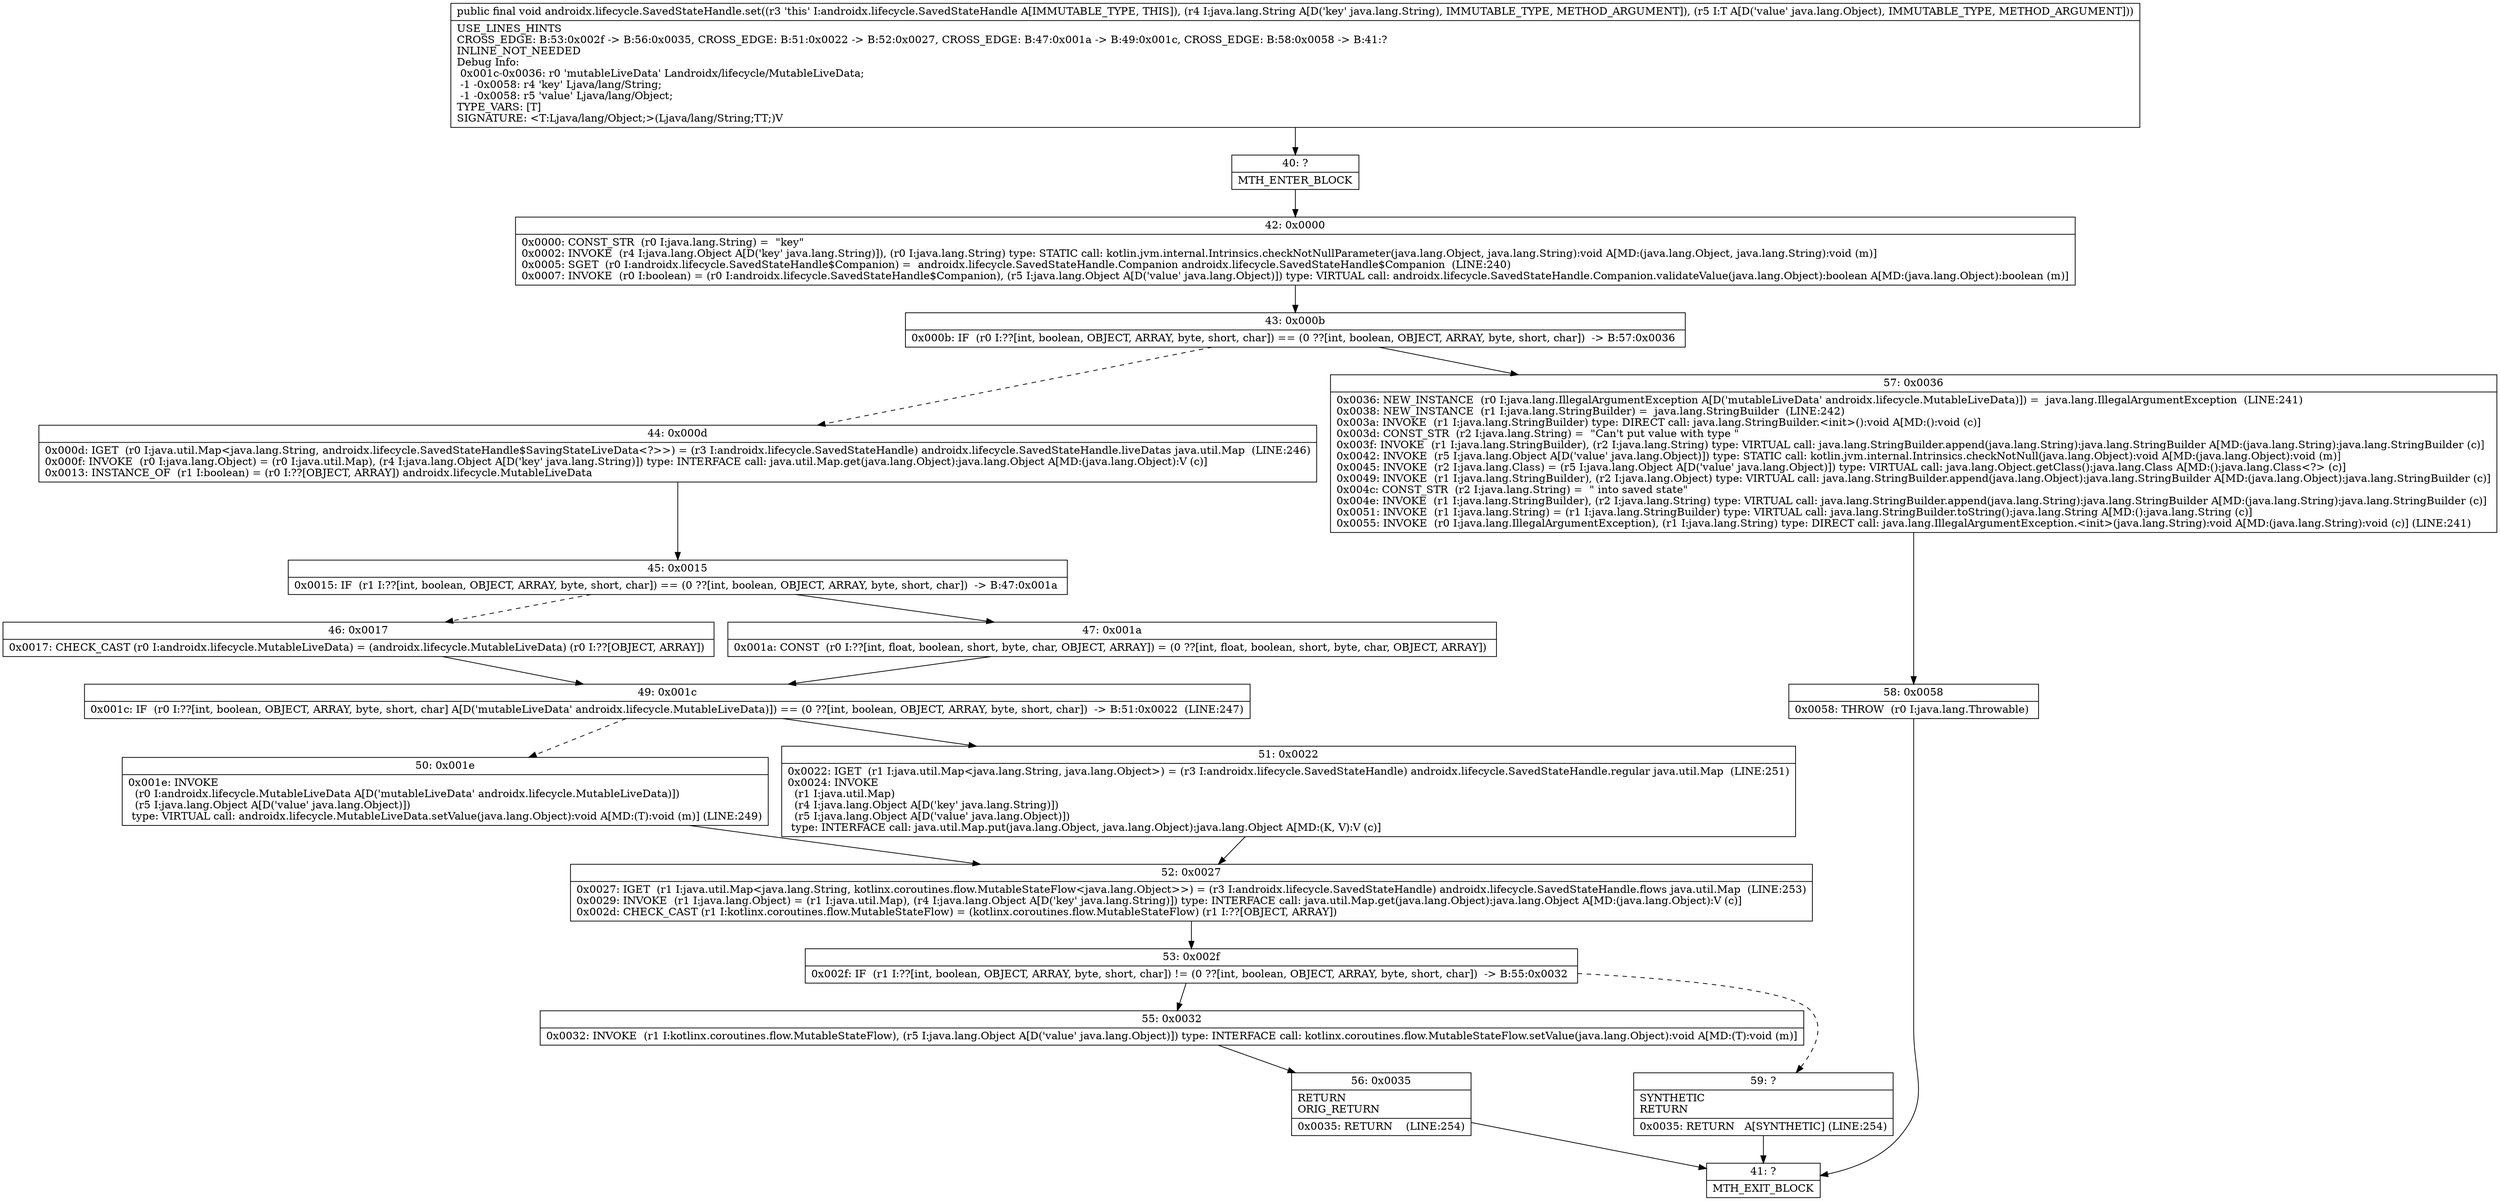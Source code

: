 digraph "CFG forandroidx.lifecycle.SavedStateHandle.set(Ljava\/lang\/String;Ljava\/lang\/Object;)V" {
Node_40 [shape=record,label="{40\:\ ?|MTH_ENTER_BLOCK\l}"];
Node_42 [shape=record,label="{42\:\ 0x0000|0x0000: CONST_STR  (r0 I:java.lang.String) =  \"key\" \l0x0002: INVOKE  (r4 I:java.lang.Object A[D('key' java.lang.String)]), (r0 I:java.lang.String) type: STATIC call: kotlin.jvm.internal.Intrinsics.checkNotNullParameter(java.lang.Object, java.lang.String):void A[MD:(java.lang.Object, java.lang.String):void (m)]\l0x0005: SGET  (r0 I:androidx.lifecycle.SavedStateHandle$Companion) =  androidx.lifecycle.SavedStateHandle.Companion androidx.lifecycle.SavedStateHandle$Companion  (LINE:240)\l0x0007: INVOKE  (r0 I:boolean) = (r0 I:androidx.lifecycle.SavedStateHandle$Companion), (r5 I:java.lang.Object A[D('value' java.lang.Object)]) type: VIRTUAL call: androidx.lifecycle.SavedStateHandle.Companion.validateValue(java.lang.Object):boolean A[MD:(java.lang.Object):boolean (m)]\l}"];
Node_43 [shape=record,label="{43\:\ 0x000b|0x000b: IF  (r0 I:??[int, boolean, OBJECT, ARRAY, byte, short, char]) == (0 ??[int, boolean, OBJECT, ARRAY, byte, short, char])  \-\> B:57:0x0036 \l}"];
Node_44 [shape=record,label="{44\:\ 0x000d|0x000d: IGET  (r0 I:java.util.Map\<java.lang.String, androidx.lifecycle.SavedStateHandle$SavingStateLiveData\<?\>\>) = (r3 I:androidx.lifecycle.SavedStateHandle) androidx.lifecycle.SavedStateHandle.liveDatas java.util.Map  (LINE:246)\l0x000f: INVOKE  (r0 I:java.lang.Object) = (r0 I:java.util.Map), (r4 I:java.lang.Object A[D('key' java.lang.String)]) type: INTERFACE call: java.util.Map.get(java.lang.Object):java.lang.Object A[MD:(java.lang.Object):V (c)]\l0x0013: INSTANCE_OF  (r1 I:boolean) = (r0 I:??[OBJECT, ARRAY]) androidx.lifecycle.MutableLiveData \l}"];
Node_45 [shape=record,label="{45\:\ 0x0015|0x0015: IF  (r1 I:??[int, boolean, OBJECT, ARRAY, byte, short, char]) == (0 ??[int, boolean, OBJECT, ARRAY, byte, short, char])  \-\> B:47:0x001a \l}"];
Node_46 [shape=record,label="{46\:\ 0x0017|0x0017: CHECK_CAST (r0 I:androidx.lifecycle.MutableLiveData) = (androidx.lifecycle.MutableLiveData) (r0 I:??[OBJECT, ARRAY]) \l}"];
Node_49 [shape=record,label="{49\:\ 0x001c|0x001c: IF  (r0 I:??[int, boolean, OBJECT, ARRAY, byte, short, char] A[D('mutableLiveData' androidx.lifecycle.MutableLiveData)]) == (0 ??[int, boolean, OBJECT, ARRAY, byte, short, char])  \-\> B:51:0x0022  (LINE:247)\l}"];
Node_50 [shape=record,label="{50\:\ 0x001e|0x001e: INVOKE  \l  (r0 I:androidx.lifecycle.MutableLiveData A[D('mutableLiveData' androidx.lifecycle.MutableLiveData)])\l  (r5 I:java.lang.Object A[D('value' java.lang.Object)])\l type: VIRTUAL call: androidx.lifecycle.MutableLiveData.setValue(java.lang.Object):void A[MD:(T):void (m)] (LINE:249)\l}"];
Node_52 [shape=record,label="{52\:\ 0x0027|0x0027: IGET  (r1 I:java.util.Map\<java.lang.String, kotlinx.coroutines.flow.MutableStateFlow\<java.lang.Object\>\>) = (r3 I:androidx.lifecycle.SavedStateHandle) androidx.lifecycle.SavedStateHandle.flows java.util.Map  (LINE:253)\l0x0029: INVOKE  (r1 I:java.lang.Object) = (r1 I:java.util.Map), (r4 I:java.lang.Object A[D('key' java.lang.String)]) type: INTERFACE call: java.util.Map.get(java.lang.Object):java.lang.Object A[MD:(java.lang.Object):V (c)]\l0x002d: CHECK_CAST (r1 I:kotlinx.coroutines.flow.MutableStateFlow) = (kotlinx.coroutines.flow.MutableStateFlow) (r1 I:??[OBJECT, ARRAY]) \l}"];
Node_53 [shape=record,label="{53\:\ 0x002f|0x002f: IF  (r1 I:??[int, boolean, OBJECT, ARRAY, byte, short, char]) != (0 ??[int, boolean, OBJECT, ARRAY, byte, short, char])  \-\> B:55:0x0032 \l}"];
Node_55 [shape=record,label="{55\:\ 0x0032|0x0032: INVOKE  (r1 I:kotlinx.coroutines.flow.MutableStateFlow), (r5 I:java.lang.Object A[D('value' java.lang.Object)]) type: INTERFACE call: kotlinx.coroutines.flow.MutableStateFlow.setValue(java.lang.Object):void A[MD:(T):void (m)]\l}"];
Node_56 [shape=record,label="{56\:\ 0x0035|RETURN\lORIG_RETURN\l|0x0035: RETURN    (LINE:254)\l}"];
Node_41 [shape=record,label="{41\:\ ?|MTH_EXIT_BLOCK\l}"];
Node_59 [shape=record,label="{59\:\ ?|SYNTHETIC\lRETURN\l|0x0035: RETURN   A[SYNTHETIC] (LINE:254)\l}"];
Node_51 [shape=record,label="{51\:\ 0x0022|0x0022: IGET  (r1 I:java.util.Map\<java.lang.String, java.lang.Object\>) = (r3 I:androidx.lifecycle.SavedStateHandle) androidx.lifecycle.SavedStateHandle.regular java.util.Map  (LINE:251)\l0x0024: INVOKE  \l  (r1 I:java.util.Map)\l  (r4 I:java.lang.Object A[D('key' java.lang.String)])\l  (r5 I:java.lang.Object A[D('value' java.lang.Object)])\l type: INTERFACE call: java.util.Map.put(java.lang.Object, java.lang.Object):java.lang.Object A[MD:(K, V):V (c)]\l}"];
Node_47 [shape=record,label="{47\:\ 0x001a|0x001a: CONST  (r0 I:??[int, float, boolean, short, byte, char, OBJECT, ARRAY]) = (0 ??[int, float, boolean, short, byte, char, OBJECT, ARRAY]) \l}"];
Node_57 [shape=record,label="{57\:\ 0x0036|0x0036: NEW_INSTANCE  (r0 I:java.lang.IllegalArgumentException A[D('mutableLiveData' androidx.lifecycle.MutableLiveData)]) =  java.lang.IllegalArgumentException  (LINE:241)\l0x0038: NEW_INSTANCE  (r1 I:java.lang.StringBuilder) =  java.lang.StringBuilder  (LINE:242)\l0x003a: INVOKE  (r1 I:java.lang.StringBuilder) type: DIRECT call: java.lang.StringBuilder.\<init\>():void A[MD:():void (c)]\l0x003d: CONST_STR  (r2 I:java.lang.String) =  \"Can't put value with type \" \l0x003f: INVOKE  (r1 I:java.lang.StringBuilder), (r2 I:java.lang.String) type: VIRTUAL call: java.lang.StringBuilder.append(java.lang.String):java.lang.StringBuilder A[MD:(java.lang.String):java.lang.StringBuilder (c)]\l0x0042: INVOKE  (r5 I:java.lang.Object A[D('value' java.lang.Object)]) type: STATIC call: kotlin.jvm.internal.Intrinsics.checkNotNull(java.lang.Object):void A[MD:(java.lang.Object):void (m)]\l0x0045: INVOKE  (r2 I:java.lang.Class) = (r5 I:java.lang.Object A[D('value' java.lang.Object)]) type: VIRTUAL call: java.lang.Object.getClass():java.lang.Class A[MD:():java.lang.Class\<?\> (c)]\l0x0049: INVOKE  (r1 I:java.lang.StringBuilder), (r2 I:java.lang.Object) type: VIRTUAL call: java.lang.StringBuilder.append(java.lang.Object):java.lang.StringBuilder A[MD:(java.lang.Object):java.lang.StringBuilder (c)]\l0x004c: CONST_STR  (r2 I:java.lang.String) =  \" into saved state\" \l0x004e: INVOKE  (r1 I:java.lang.StringBuilder), (r2 I:java.lang.String) type: VIRTUAL call: java.lang.StringBuilder.append(java.lang.String):java.lang.StringBuilder A[MD:(java.lang.String):java.lang.StringBuilder (c)]\l0x0051: INVOKE  (r1 I:java.lang.String) = (r1 I:java.lang.StringBuilder) type: VIRTUAL call: java.lang.StringBuilder.toString():java.lang.String A[MD:():java.lang.String (c)]\l0x0055: INVOKE  (r0 I:java.lang.IllegalArgumentException), (r1 I:java.lang.String) type: DIRECT call: java.lang.IllegalArgumentException.\<init\>(java.lang.String):void A[MD:(java.lang.String):void (c)] (LINE:241)\l}"];
Node_58 [shape=record,label="{58\:\ 0x0058|0x0058: THROW  (r0 I:java.lang.Throwable) \l}"];
MethodNode[shape=record,label="{public final void androidx.lifecycle.SavedStateHandle.set((r3 'this' I:androidx.lifecycle.SavedStateHandle A[IMMUTABLE_TYPE, THIS]), (r4 I:java.lang.String A[D('key' java.lang.String), IMMUTABLE_TYPE, METHOD_ARGUMENT]), (r5 I:T A[D('value' java.lang.Object), IMMUTABLE_TYPE, METHOD_ARGUMENT]))  | USE_LINES_HINTS\lCROSS_EDGE: B:53:0x002f \-\> B:56:0x0035, CROSS_EDGE: B:51:0x0022 \-\> B:52:0x0027, CROSS_EDGE: B:47:0x001a \-\> B:49:0x001c, CROSS_EDGE: B:58:0x0058 \-\> B:41:?\lINLINE_NOT_NEEDED\lDebug Info:\l  0x001c\-0x0036: r0 'mutableLiveData' Landroidx\/lifecycle\/MutableLiveData;\l  \-1 \-0x0058: r4 'key' Ljava\/lang\/String;\l  \-1 \-0x0058: r5 'value' Ljava\/lang\/Object;\lTYPE_VARS: [T]\lSIGNATURE: \<T:Ljava\/lang\/Object;\>(Ljava\/lang\/String;TT;)V\l}"];
MethodNode -> Node_40;Node_40 -> Node_42;
Node_42 -> Node_43;
Node_43 -> Node_44[style=dashed];
Node_43 -> Node_57;
Node_44 -> Node_45;
Node_45 -> Node_46[style=dashed];
Node_45 -> Node_47;
Node_46 -> Node_49;
Node_49 -> Node_50[style=dashed];
Node_49 -> Node_51;
Node_50 -> Node_52;
Node_52 -> Node_53;
Node_53 -> Node_55;
Node_53 -> Node_59[style=dashed];
Node_55 -> Node_56;
Node_56 -> Node_41;
Node_59 -> Node_41;
Node_51 -> Node_52;
Node_47 -> Node_49;
Node_57 -> Node_58;
Node_58 -> Node_41;
}

